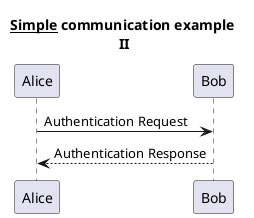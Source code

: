 #更多标题信息

你可以在标题中使用 creole 格式。

@startuml

title __Simple__ **communication** example \nII


Alice -> Bob: Authentication Request
Bob --> Alice: Authentication Response


@enduml